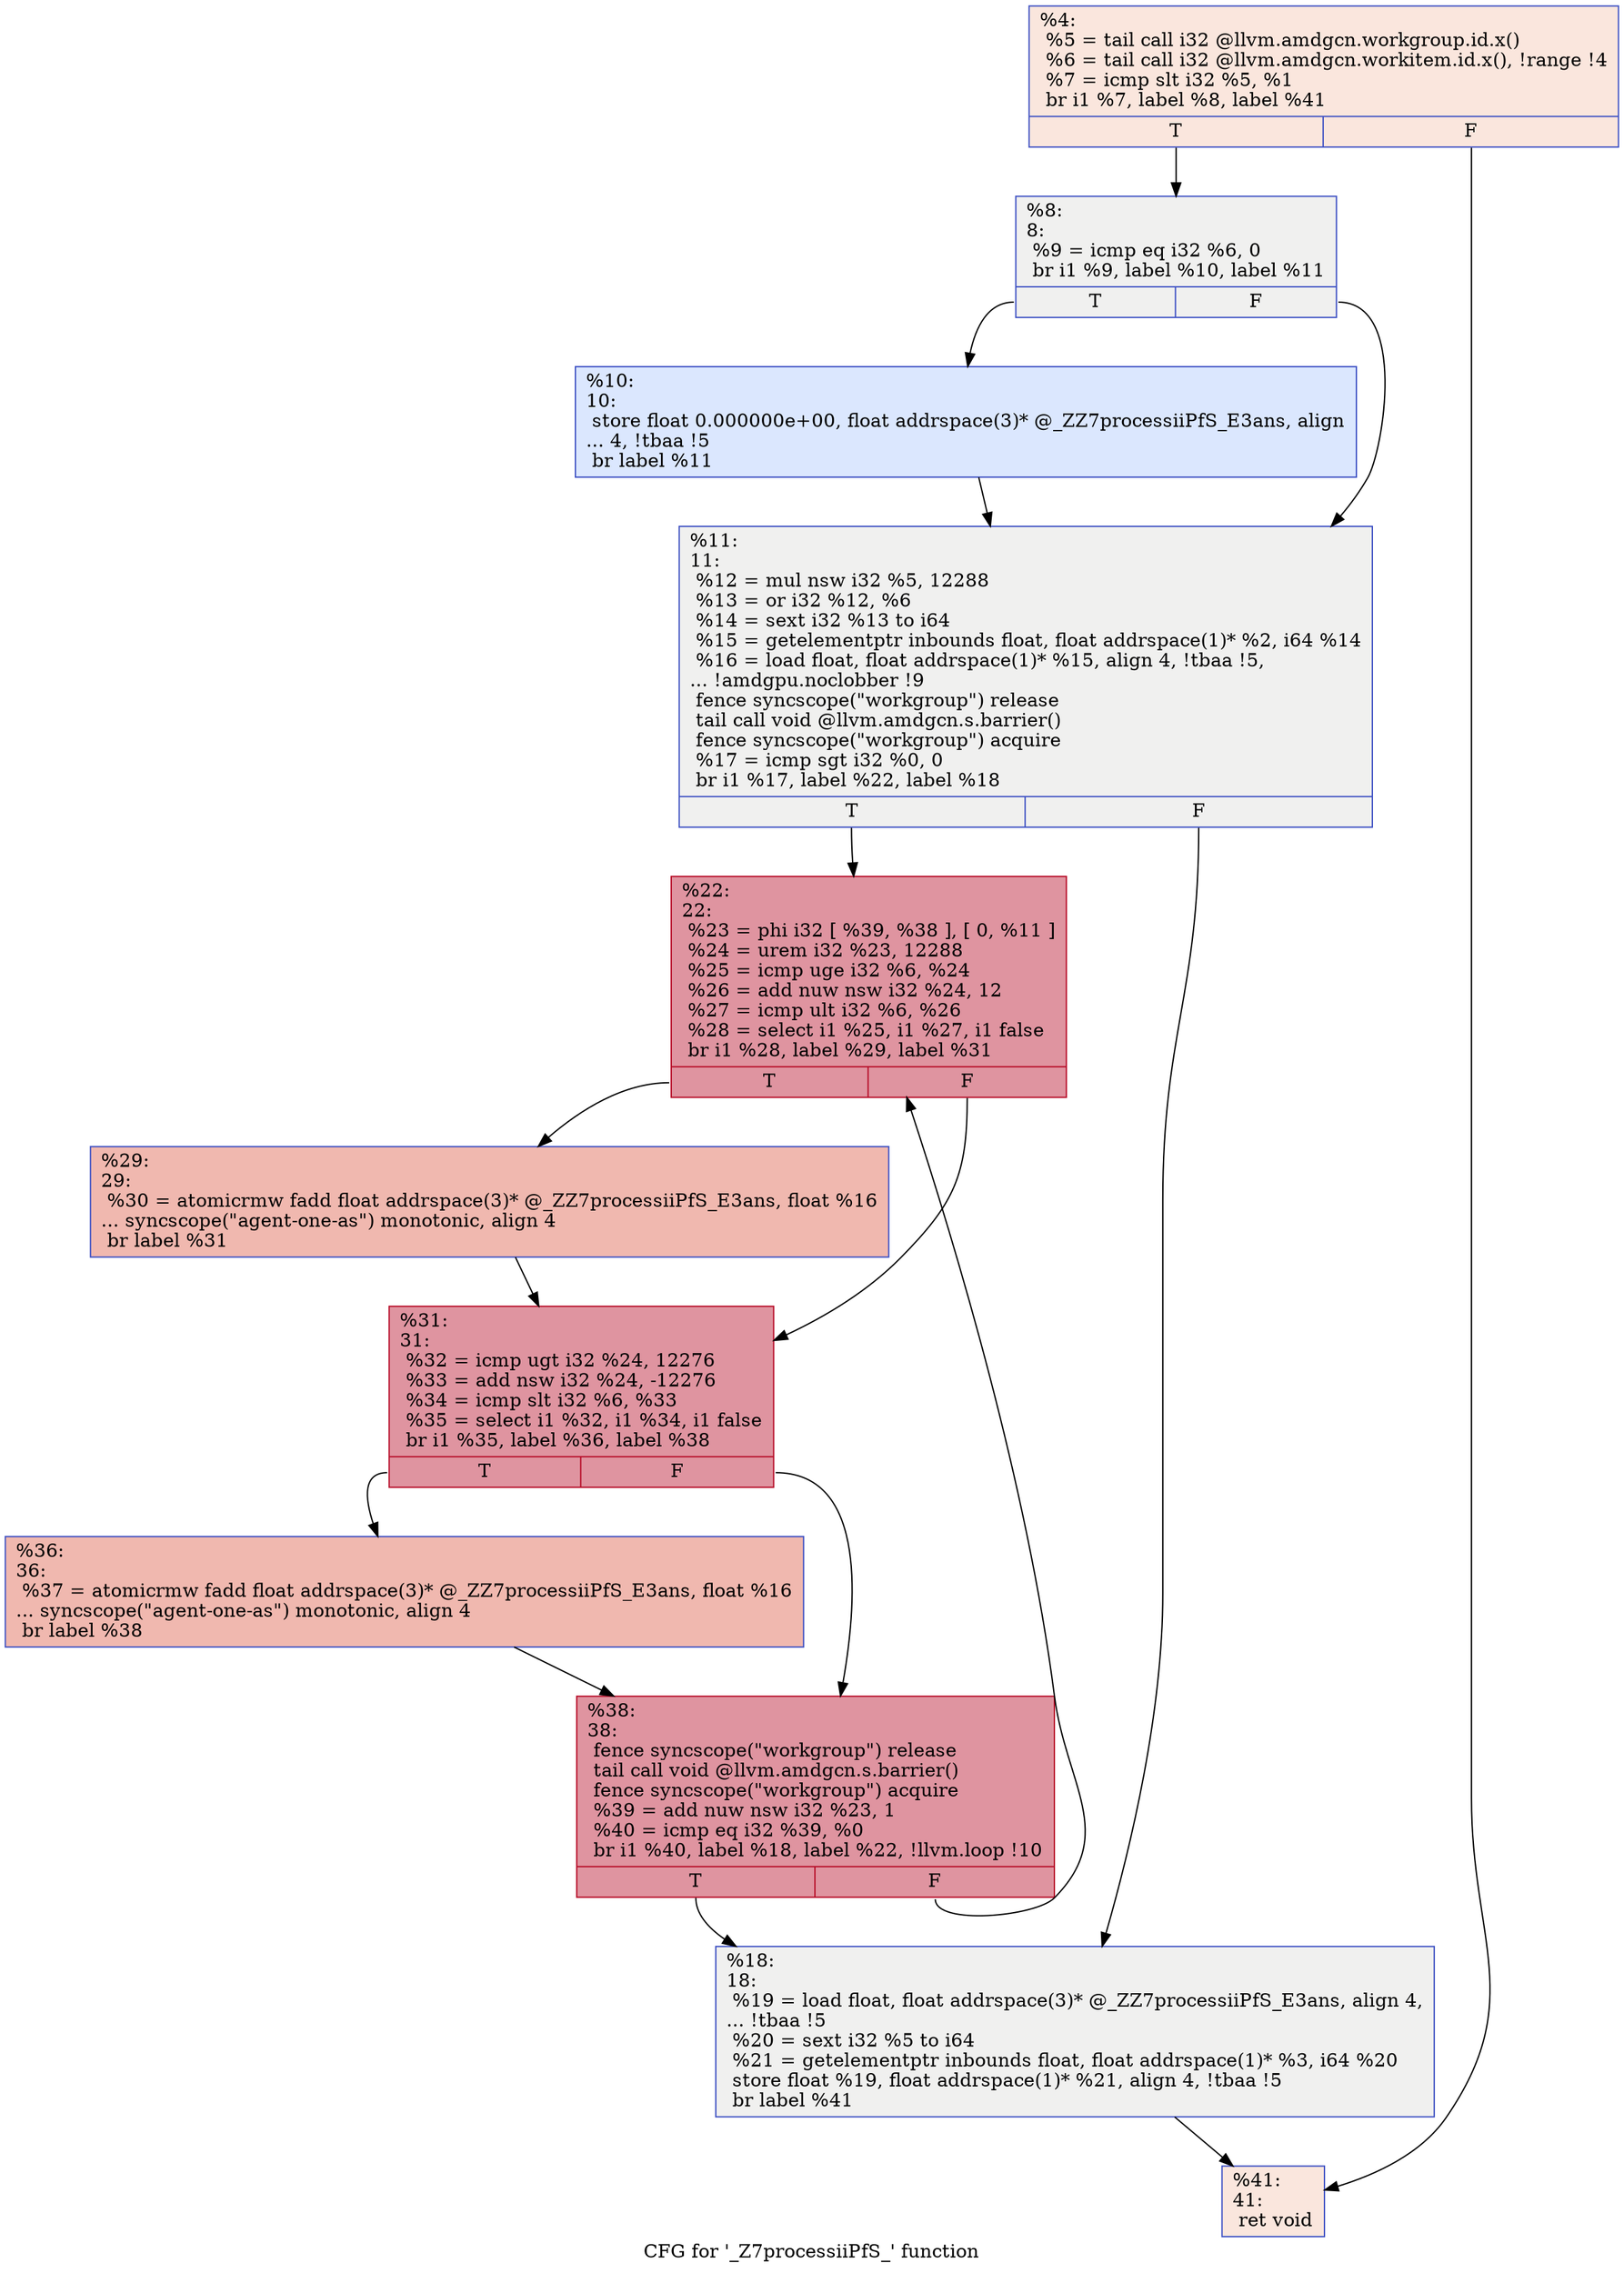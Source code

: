 digraph "CFG for '_Z7processiiPfS_' function" {
	label="CFG for '_Z7processiiPfS_' function";

	Node0x47d8bb0 [shape=record,color="#3d50c3ff", style=filled, fillcolor="#f3c7b170",label="{%4:\l  %5 = tail call i32 @llvm.amdgcn.workgroup.id.x()\l  %6 = tail call i32 @llvm.amdgcn.workitem.id.x(), !range !4\l  %7 = icmp slt i32 %5, %1\l  br i1 %7, label %8, label %41\l|{<s0>T|<s1>F}}"];
	Node0x47d8bb0:s0 -> Node0x47d9c00;
	Node0x47d8bb0:s1 -> Node0x47d9c90;
	Node0x47d9c00 [shape=record,color="#3d50c3ff", style=filled, fillcolor="#dedcdb70",label="{%8:\l8:                                                \l  %9 = icmp eq i32 %6, 0\l  br i1 %9, label %10, label %11\l|{<s0>T|<s1>F}}"];
	Node0x47d9c00:s0 -> Node0x47d8c00;
	Node0x47d9c00:s1 -> Node0x47da500;
	Node0x47d8c00 [shape=record,color="#3d50c3ff", style=filled, fillcolor="#aec9fc70",label="{%10:\l10:                                               \l  store float 0.000000e+00, float addrspace(3)* @_ZZ7processiiPfS_E3ans, align\l... 4, !tbaa !5\l  br label %11\l}"];
	Node0x47d8c00 -> Node0x47da500;
	Node0x47da500 [shape=record,color="#3d50c3ff", style=filled, fillcolor="#dedcdb70",label="{%11:\l11:                                               \l  %12 = mul nsw i32 %5, 12288\l  %13 = or i32 %12, %6\l  %14 = sext i32 %13 to i64\l  %15 = getelementptr inbounds float, float addrspace(1)* %2, i64 %14\l  %16 = load float, float addrspace(1)* %15, align 4, !tbaa !5,\l... !amdgpu.noclobber !9\l  fence syncscope(\"workgroup\") release\l  tail call void @llvm.amdgcn.s.barrier()\l  fence syncscope(\"workgroup\") acquire\l  %17 = icmp sgt i32 %0, 0\l  br i1 %17, label %22, label %18\l|{<s0>T|<s1>F}}"];
	Node0x47da500:s0 -> Node0x47dc100;
	Node0x47da500:s1 -> Node0x47dc190;
	Node0x47dc190 [shape=record,color="#3d50c3ff", style=filled, fillcolor="#dedcdb70",label="{%18:\l18:                                               \l  %19 = load float, float addrspace(3)* @_ZZ7processiiPfS_E3ans, align 4,\l... !tbaa !5\l  %20 = sext i32 %5 to i64\l  %21 = getelementptr inbounds float, float addrspace(1)* %3, i64 %20\l  store float %19, float addrspace(1)* %21, align 4, !tbaa !5\l  br label %41\l}"];
	Node0x47dc190 -> Node0x47d9c90;
	Node0x47dc100 [shape=record,color="#b70d28ff", style=filled, fillcolor="#b70d2870",label="{%22:\l22:                                               \l  %23 = phi i32 [ %39, %38 ], [ 0, %11 ]\l  %24 = urem i32 %23, 12288\l  %25 = icmp uge i32 %6, %24\l  %26 = add nuw nsw i32 %24, 12\l  %27 = icmp ult i32 %6, %26\l  %28 = select i1 %25, i1 %27, i1 false\l  br i1 %28, label %29, label %31\l|{<s0>T|<s1>F}}"];
	Node0x47dc100:s0 -> Node0x47dc9b0;
	Node0x47dc100:s1 -> Node0x47dca40;
	Node0x47dc9b0 [shape=record,color="#3d50c3ff", style=filled, fillcolor="#dc5d4a70",label="{%29:\l29:                                               \l  %30 = atomicrmw fadd float addrspace(3)* @_ZZ7processiiPfS_E3ans, float %16\l... syncscope(\"agent-one-as\") monotonic, align 4\l  br label %31\l}"];
	Node0x47dc9b0 -> Node0x47dca40;
	Node0x47dca40 [shape=record,color="#b70d28ff", style=filled, fillcolor="#b70d2870",label="{%31:\l31:                                               \l  %32 = icmp ugt i32 %24, 12276\l  %33 = add nsw i32 %24, -12276\l  %34 = icmp slt i32 %6, %33\l  %35 = select i1 %32, i1 %34, i1 false\l  br i1 %35, label %36, label %38\l|{<s0>T|<s1>F}}"];
	Node0x47dca40:s0 -> Node0x47dbdb0;
	Node0x47dca40:s1 -> Node0x47dc590;
	Node0x47dbdb0 [shape=record,color="#3d50c3ff", style=filled, fillcolor="#dc5d4a70",label="{%36:\l36:                                               \l  %37 = atomicrmw fadd float addrspace(3)* @_ZZ7processiiPfS_E3ans, float %16\l... syncscope(\"agent-one-as\") monotonic, align 4\l  br label %38\l}"];
	Node0x47dbdb0 -> Node0x47dc590;
	Node0x47dc590 [shape=record,color="#b70d28ff", style=filled, fillcolor="#b70d2870",label="{%38:\l38:                                               \l  fence syncscope(\"workgroup\") release\l  tail call void @llvm.amdgcn.s.barrier()\l  fence syncscope(\"workgroup\") acquire\l  %39 = add nuw nsw i32 %23, 1\l  %40 = icmp eq i32 %39, %0\l  br i1 %40, label %18, label %22, !llvm.loop !10\l|{<s0>T|<s1>F}}"];
	Node0x47dc590:s0 -> Node0x47dc190;
	Node0x47dc590:s1 -> Node0x47dc100;
	Node0x47d9c90 [shape=record,color="#3d50c3ff", style=filled, fillcolor="#f3c7b170",label="{%41:\l41:                                               \l  ret void\l}"];
}
